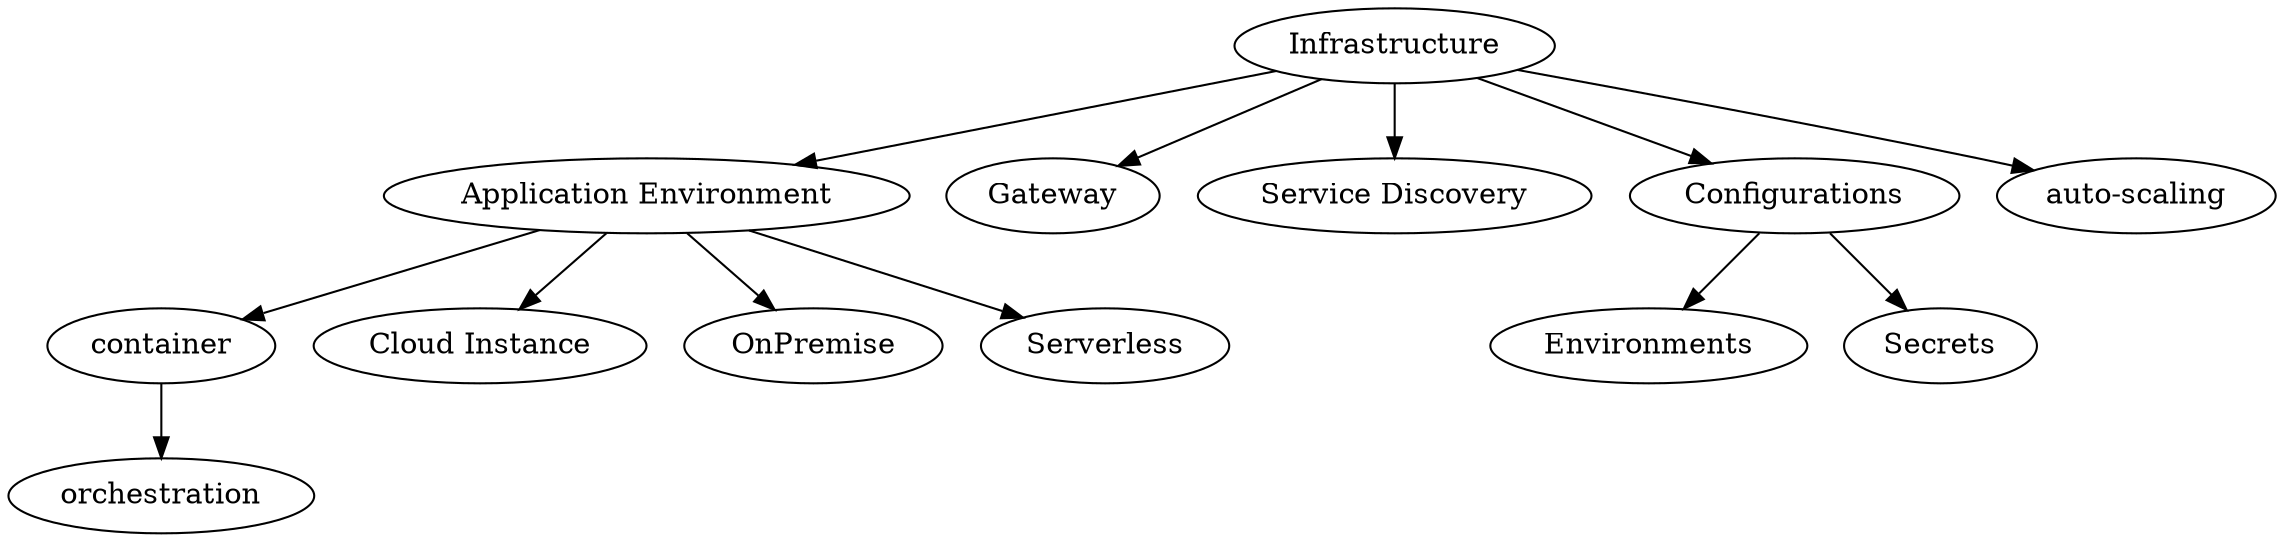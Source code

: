 // Microservices Infrastructure Roadmap
digraph {
	infrastructure [label=Infrastructure]
	infrastructure -> "application-environment"
	infrastructure -> gateway
	infrastructure -> "service-discovery"
	infrastructure -> configuration
	infrastructure -> "auto-scaling"
	"application-environment" [label="Application Environment"]
	gateway [label=Gateway]
	"service-discovery" [label="Service Discovery"]
	configuration [label=Configurations]
	container [label=container]
	"cloud-instance" [label="Cloud Instance"]
	"on-premise" [label=OnPremise]
	serveless [label=Serverless]
	"application-environment" -> container
	"application-environment" -> "cloud-instance"
	"application-environment" -> "on-premise"
	"application-environment" -> serveless
	container -> orchestration
	environment [label=Environments]
	secrets [label=Secrets]
	configuration -> environment
	configuration -> secrets
}
